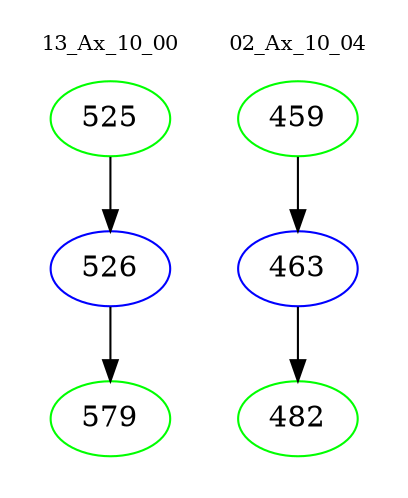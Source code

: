 digraph{
subgraph cluster_0 {
color = white
label = "13_Ax_10_00";
fontsize=10;
T0_525 [label="525", color="green"]
T0_525 -> T0_526 [color="black"]
T0_526 [label="526", color="blue"]
T0_526 -> T0_579 [color="black"]
T0_579 [label="579", color="green"]
}
subgraph cluster_1 {
color = white
label = "02_Ax_10_04";
fontsize=10;
T1_459 [label="459", color="green"]
T1_459 -> T1_463 [color="black"]
T1_463 [label="463", color="blue"]
T1_463 -> T1_482 [color="black"]
T1_482 [label="482", color="green"]
}
}
